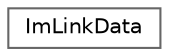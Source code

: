 digraph "Graphical Class Hierarchy"
{
 // LATEX_PDF_SIZE
  bgcolor="transparent";
  edge [fontname=Helvetica,fontsize=10,labelfontname=Helvetica,labelfontsize=10];
  node [fontname=Helvetica,fontsize=10,shape=box,height=0.2,width=0.4];
  rankdir="LR";
  Node0 [label="ImLinkData",height=0.2,width=0.4,color="grey40", fillcolor="white", style="filled",URL="$struct_im_link_data.html",tooltip=" "];
}
